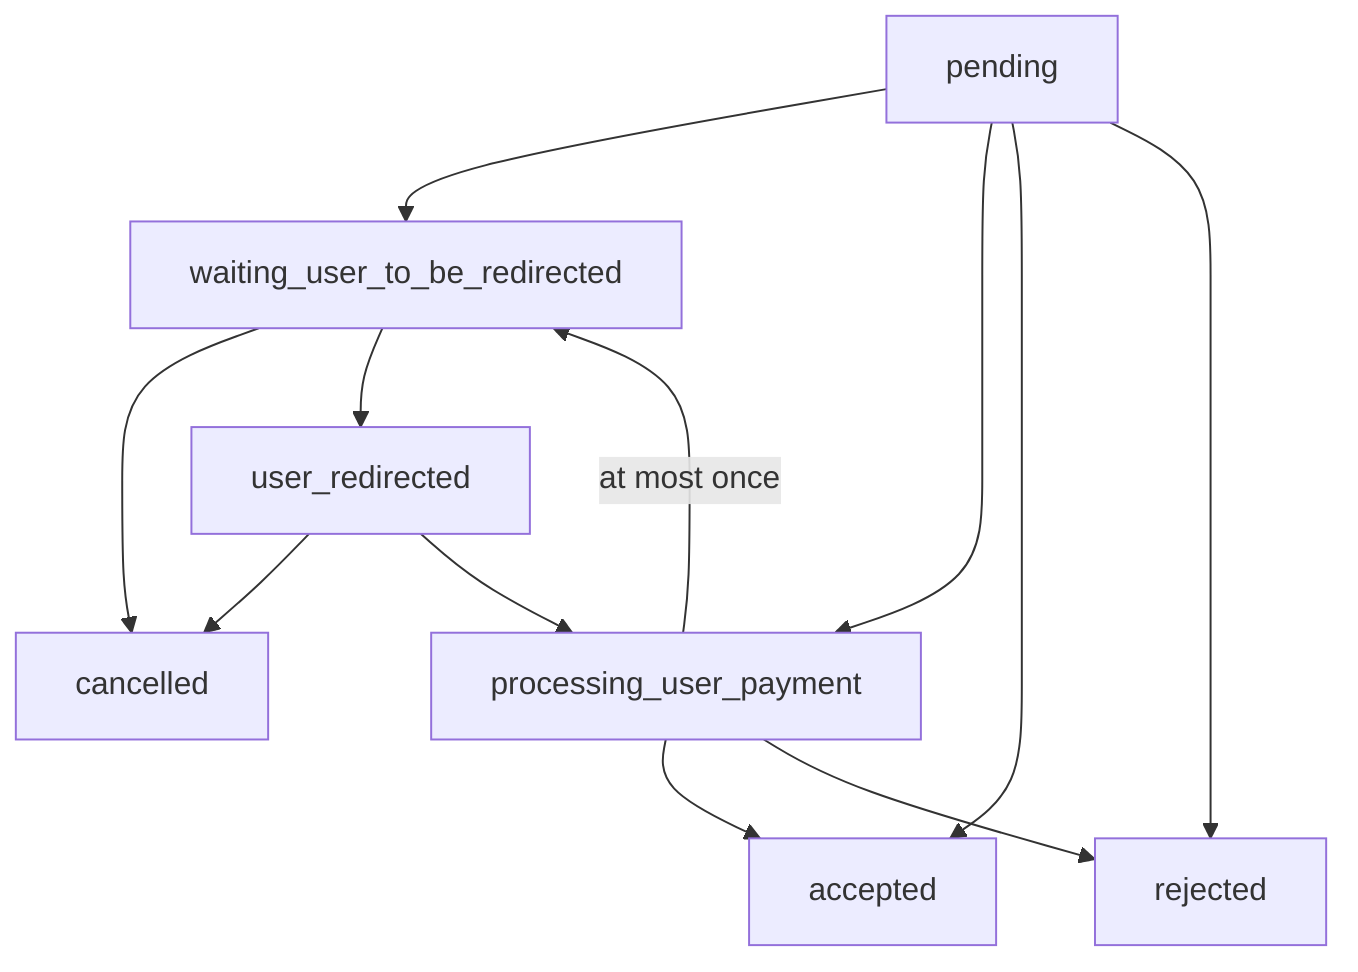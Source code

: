 graph TD
  Pending[pending];
  Waiting[waiting_user_to_be_redirected];
  Redirected[user_redirected];
  Cancel[cancelled];
  Processing[processing_user_payment];
  Accepted[accepted];
  Rejected[rejected];

  Waiting --> Cancel;
  Waiting --> Redirected;

  Processing --> Accepted;
  Processing --> Rejected;
  Processing --> |at most once| Waiting;

  Redirected --> Cancel;
  Redirected --> Processing;

  Pending --> Waiting;
  Pending --> Processing;
  Pending --> Accepted;
  Pending --> Rejected;